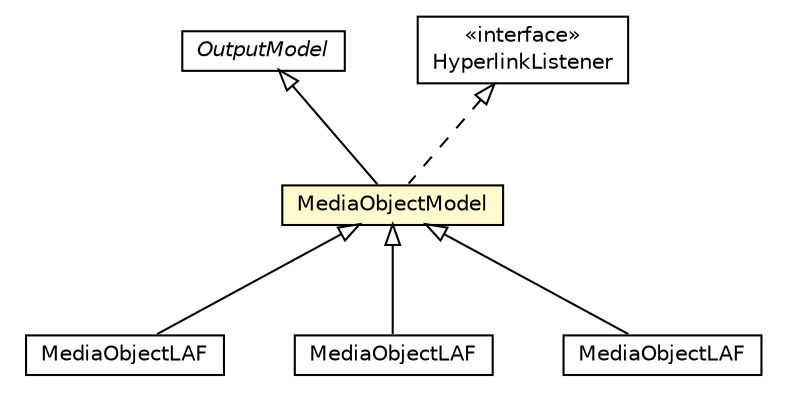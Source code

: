#!/usr/local/bin/dot
#
# Class diagram 
# Generated by UMLGraph version R5_6-24-gf6e263 (http://www.umlgraph.org/)
#

digraph G {
	edge [fontname="Helvetica",fontsize=10,labelfontname="Helvetica",labelfontsize=10];
	node [fontname="Helvetica",fontsize=10,shape=plaintext];
	nodesep=0.25;
	ranksep=0.5;
	// org.universAAL.ui.handler.gui.swing.model.FormControl.OutputModel
	c5577485 [label=<<table title="org.universAAL.ui.handler.gui.swing.model.FormControl.OutputModel" border="0" cellborder="1" cellspacing="0" cellpadding="2" port="p" href="./OutputModel.html">
		<tr><td><table border="0" cellspacing="0" cellpadding="1">
<tr><td align="center" balign="center"><font face="Helvetica-Oblique"> OutputModel </font></td></tr>
		</table></td></tr>
		</table>>, URL="./OutputModel.html", fontname="Helvetica", fontcolor="black", fontsize=10.0];
	// org.universAAL.ui.handler.gui.swing.model.FormControl.MediaObjectModel
	c5577494 [label=<<table title="org.universAAL.ui.handler.gui.swing.model.FormControl.MediaObjectModel" border="0" cellborder="1" cellspacing="0" cellpadding="2" port="p" bgcolor="lemonChiffon" href="./MediaObjectModel.html">
		<tr><td><table border="0" cellspacing="0" cellpadding="1">
<tr><td align="center" balign="center"> MediaObjectModel </td></tr>
		</table></td></tr>
		</table>>, URL="./MediaObjectModel.html", fontname="Helvetica", fontcolor="black", fontsize=10.0];
	// org.universAAL.ui.handler.gui.swing.defaultLookAndFeel.MediaObjectLAF
	c5577519 [label=<<table title="org.universAAL.ui.handler.gui.swing.defaultLookAndFeel.MediaObjectLAF" border="0" cellborder="1" cellspacing="0" cellpadding="2" port="p" href="../../defaultLookAndFeel/MediaObjectLAF.html">
		<tr><td><table border="0" cellspacing="0" cellpadding="1">
<tr><td align="center" balign="center"> MediaObjectLAF </td></tr>
		</table></td></tr>
		</table>>, URL="../../defaultLookAndFeel/MediaObjectLAF.html", fontname="Helvetica", fontcolor="black", fontsize=10.0];
	// org.universAAL.ui.gui.swing.bluesteelLAF.MediaObjectLAF
	c5577548 [label=<<table title="org.universAAL.ui.gui.swing.bluesteelLAF.MediaObjectLAF" border="0" cellborder="1" cellspacing="0" cellpadding="2" port="p" href="../../../../../gui/swing/bluesteelLAF/MediaObjectLAF.html">
		<tr><td><table border="0" cellspacing="0" cellpadding="1">
<tr><td align="center" balign="center"> MediaObjectLAF </td></tr>
		</table></td></tr>
		</table>>, URL="../../../../../gui/swing/bluesteelLAF/MediaObjectLAF.html", fontname="Helvetica", fontcolor="black", fontsize=10.0];
	// org.universAAL.ui.handler.gui.swing.classic.MediaObjectLAF
	c5577589 [label=<<table title="org.universAAL.ui.handler.gui.swing.classic.MediaObjectLAF" border="0" cellborder="1" cellspacing="0" cellpadding="2" port="p" href="../../classic/MediaObjectLAF.html">
		<tr><td><table border="0" cellspacing="0" cellpadding="1">
<tr><td align="center" balign="center"> MediaObjectLAF </td></tr>
		</table></td></tr>
		</table>>, URL="../../classic/MediaObjectLAF.html", fontname="Helvetica", fontcolor="black", fontsize=10.0];
	//org.universAAL.ui.handler.gui.swing.model.FormControl.MediaObjectModel extends org.universAAL.ui.handler.gui.swing.model.FormControl.OutputModel
	c5577485:p -> c5577494:p [dir=back,arrowtail=empty];
	//org.universAAL.ui.handler.gui.swing.model.FormControl.MediaObjectModel implements javax.swing.event.HyperlinkListener
	c5578118:p -> c5577494:p [dir=back,arrowtail=empty,style=dashed];
	//org.universAAL.ui.handler.gui.swing.defaultLookAndFeel.MediaObjectLAF extends org.universAAL.ui.handler.gui.swing.model.FormControl.MediaObjectModel
	c5577494:p -> c5577519:p [dir=back,arrowtail=empty];
	//org.universAAL.ui.gui.swing.bluesteelLAF.MediaObjectLAF extends org.universAAL.ui.handler.gui.swing.model.FormControl.MediaObjectModel
	c5577494:p -> c5577548:p [dir=back,arrowtail=empty];
	//org.universAAL.ui.handler.gui.swing.classic.MediaObjectLAF extends org.universAAL.ui.handler.gui.swing.model.FormControl.MediaObjectModel
	c5577494:p -> c5577589:p [dir=back,arrowtail=empty];
	// javax.swing.event.HyperlinkListener
	c5578118 [label=<<table title="javax.swing.event.HyperlinkListener" border="0" cellborder="1" cellspacing="0" cellpadding="2" port="p" href="http://java.sun.com/j2se/1.4.2/docs/api/javax/swing/event/HyperlinkListener.html">
		<tr><td><table border="0" cellspacing="0" cellpadding="1">
<tr><td align="center" balign="center"> &#171;interface&#187; </td></tr>
<tr><td align="center" balign="center"> HyperlinkListener </td></tr>
		</table></td></tr>
		</table>>, URL="http://java.sun.com/j2se/1.4.2/docs/api/javax/swing/event/HyperlinkListener.html", fontname="Helvetica", fontcolor="black", fontsize=10.0];
}

